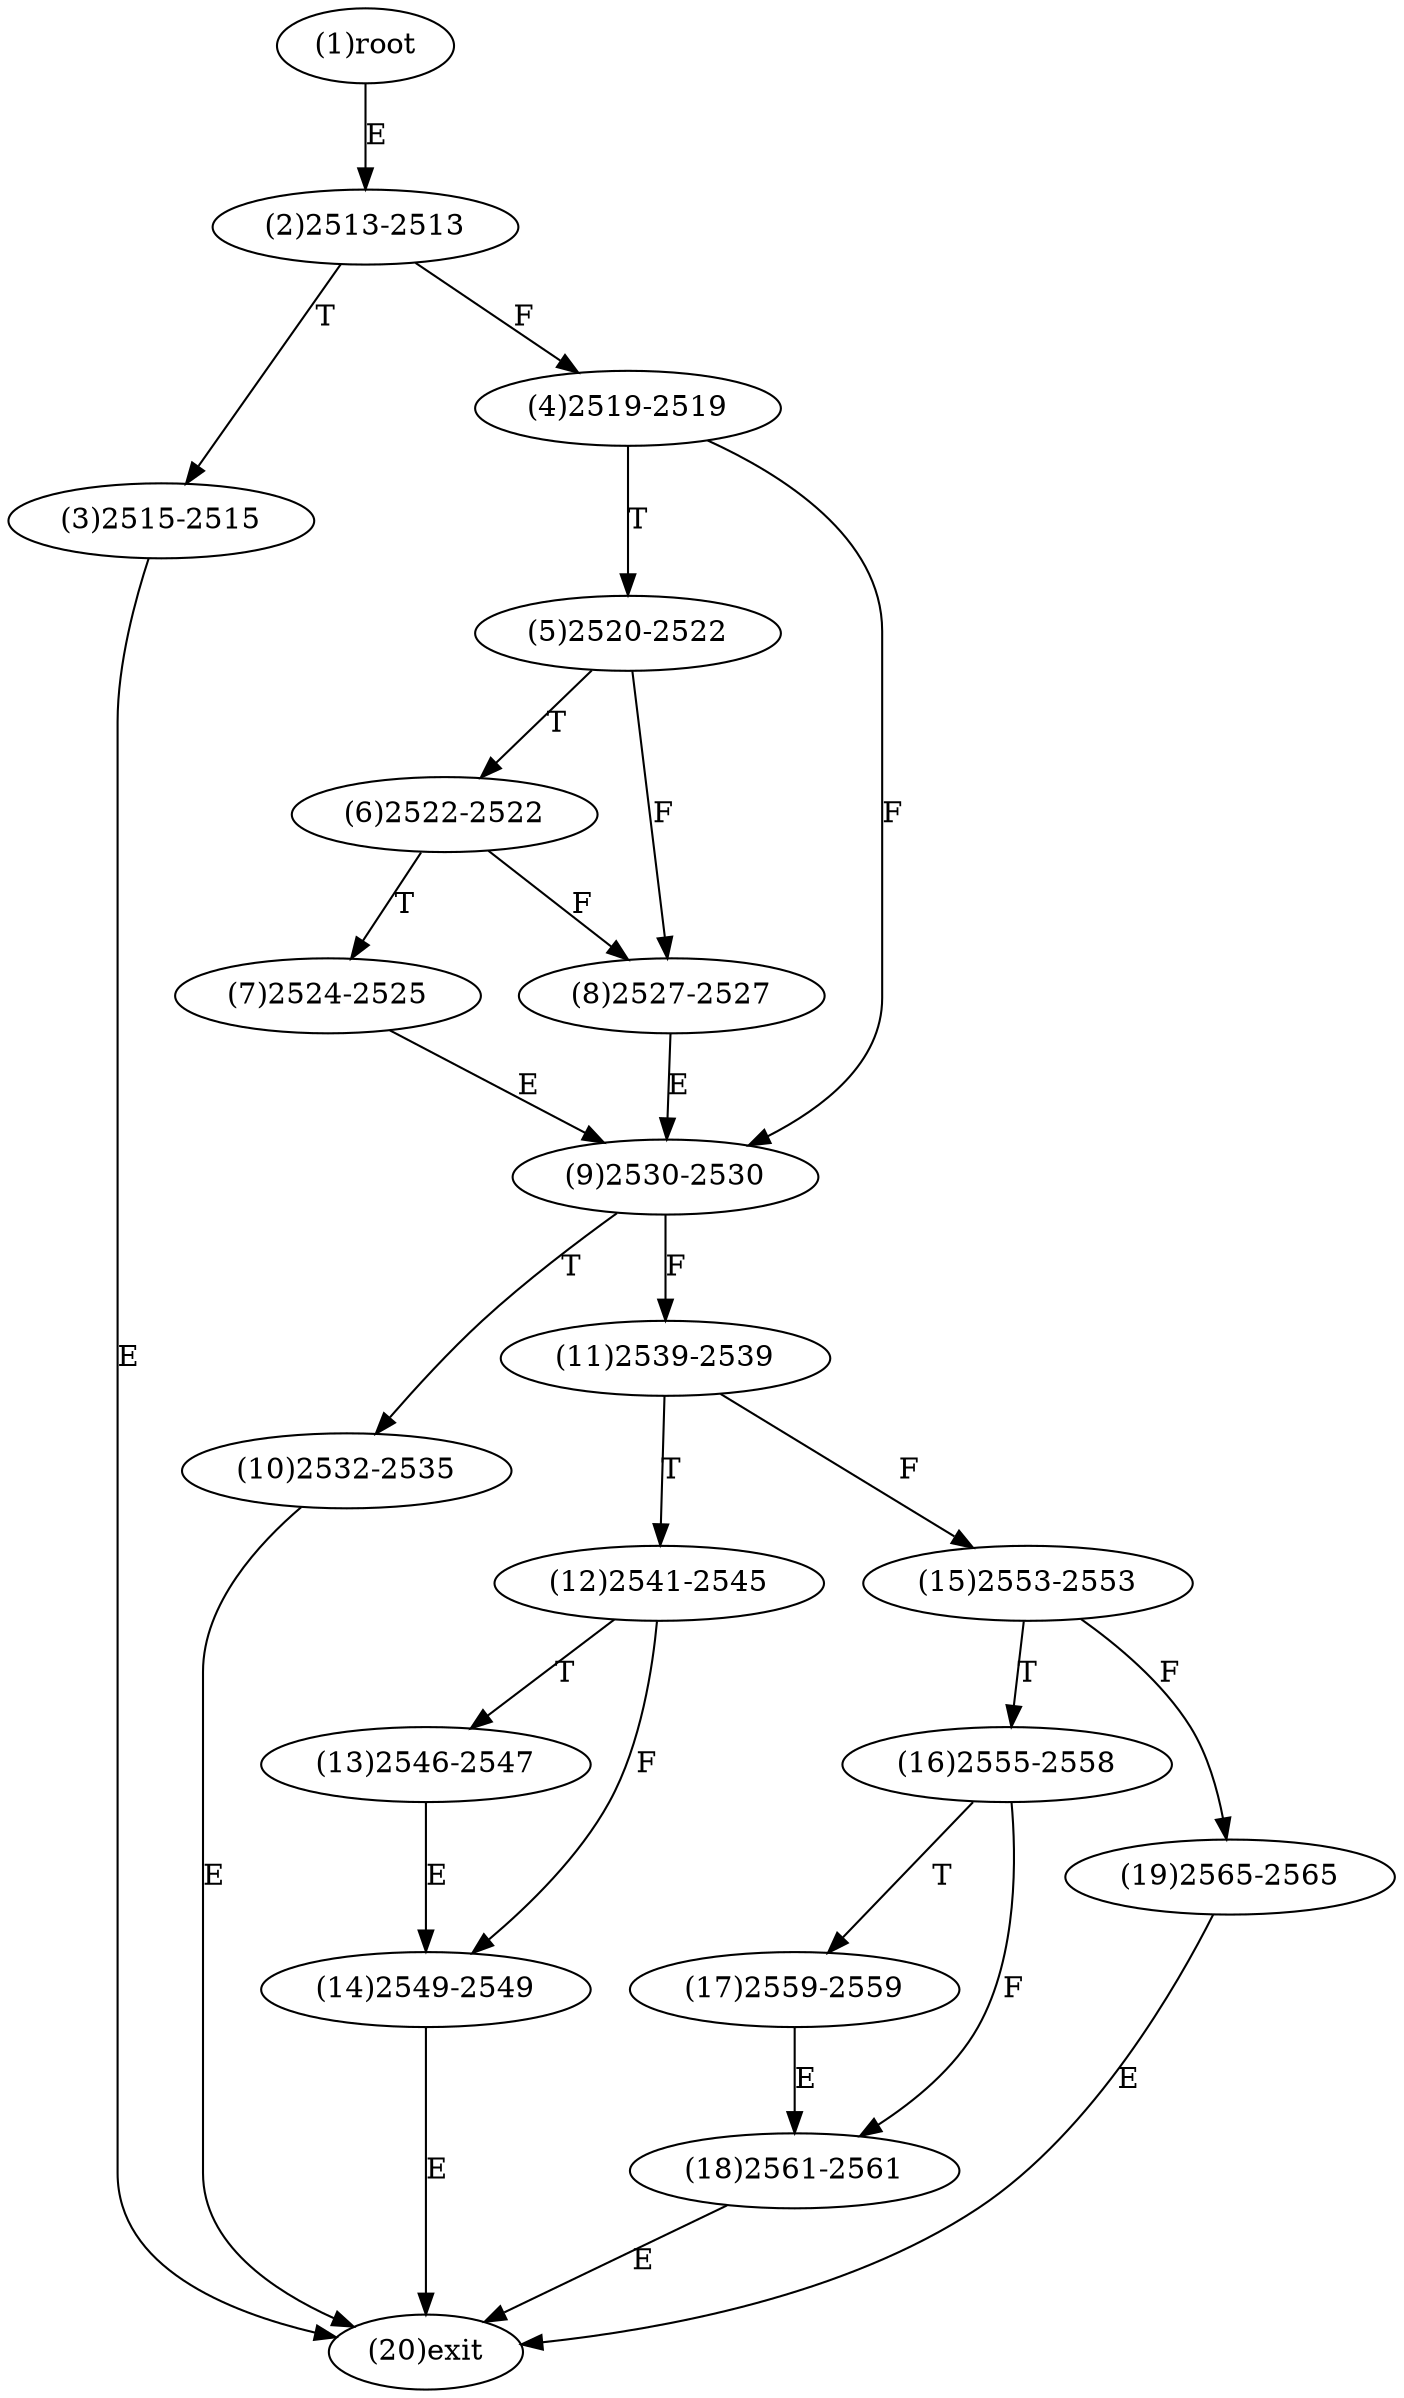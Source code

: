 digraph "" { 
1[ label="(1)root"];
2[ label="(2)2513-2513"];
3[ label="(3)2515-2515"];
4[ label="(4)2519-2519"];
5[ label="(5)2520-2522"];
6[ label="(6)2522-2522"];
7[ label="(7)2524-2525"];
8[ label="(8)2527-2527"];
9[ label="(9)2530-2530"];
10[ label="(10)2532-2535"];
11[ label="(11)2539-2539"];
12[ label="(12)2541-2545"];
13[ label="(13)2546-2547"];
14[ label="(14)2549-2549"];
15[ label="(15)2553-2553"];
17[ label="(17)2559-2559"];
16[ label="(16)2555-2558"];
19[ label="(19)2565-2565"];
18[ label="(18)2561-2561"];
20[ label="(20)exit"];
1->2[ label="E"];
2->4[ label="F"];
2->3[ label="T"];
3->20[ label="E"];
4->9[ label="F"];
4->5[ label="T"];
5->8[ label="F"];
5->6[ label="T"];
6->8[ label="F"];
6->7[ label="T"];
7->9[ label="E"];
8->9[ label="E"];
9->11[ label="F"];
9->10[ label="T"];
10->20[ label="E"];
11->15[ label="F"];
11->12[ label="T"];
12->14[ label="F"];
12->13[ label="T"];
13->14[ label="E"];
14->20[ label="E"];
15->19[ label="F"];
15->16[ label="T"];
16->18[ label="F"];
16->17[ label="T"];
17->18[ label="E"];
18->20[ label="E"];
19->20[ label="E"];
}
